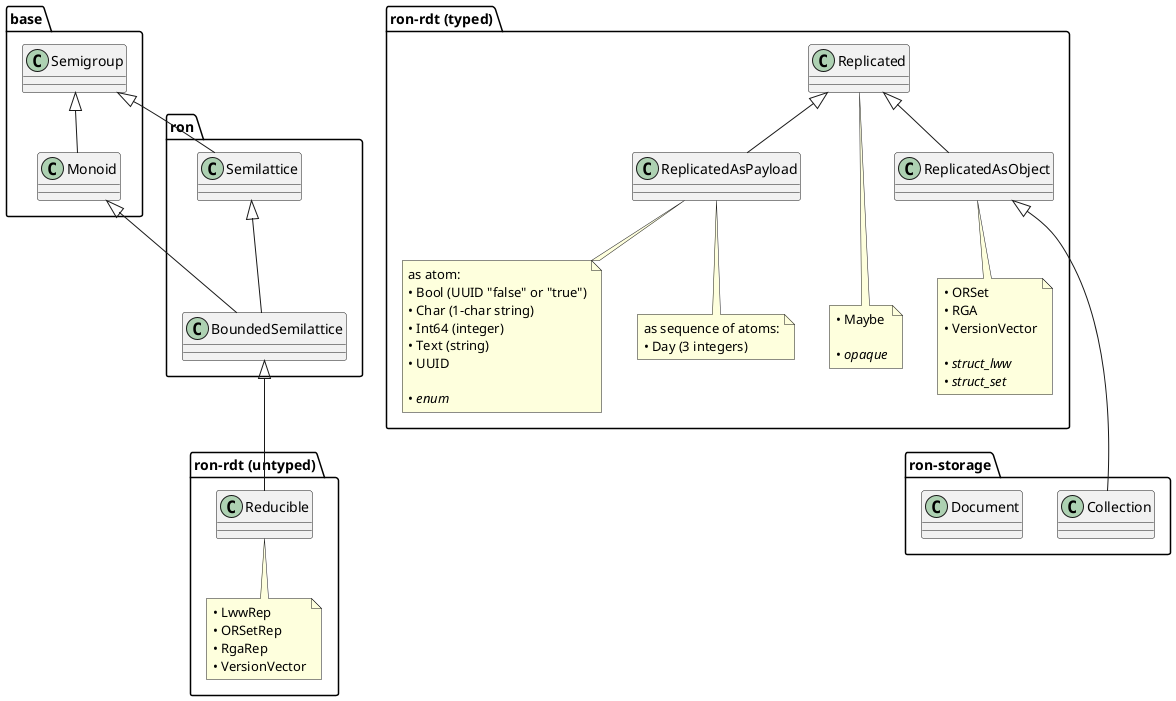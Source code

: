 @startuml RonClassesAndInstances
    package base {
        Semigroup <|-- Monoid
    }

    package ron {
        Semigroup <|-- Semilattice
        Semilattice <|-- BoundedSemilattice
        Monoid <|-- BoundedSemilattice
    }

    package "ron-rdt (untyped)" {
        BoundedSemilattice <|-- Reducible

        note as instances_Reducible
            • LwwRep
            • ORSetRep
            • RgaRep
            • VersionVector
        end note
        Reducible -- instances_Reducible
    }

    package "ron-rdt (typed)" {
        Replicated <|-- ReplicatedAsObject
        Replicated <|-- ReplicatedAsPayload

        note as instances_Replicated
            • Maybe

            • <i>opaque</i>
        end note
        Replicated --- instances_Replicated

        note as instances_ReplicatedAsObject
            • ORSet
            • RGA
            • VersionVector

            • <i>struct_lww</i>
            • <i>struct_set</i>
        end note
        ReplicatedAsObject -- instances_ReplicatedAsObject

        note as instances_ReplicatedAsPayload1
            as atom:
            • Bool (UUID "false" or "true")
            • Char (1-char string)
            • Int64 (integer)
            • Text (string)
            • UUID

            • <i>enum</i>
        end note
        ReplicatedAsPayload -- instances_ReplicatedAsPayload1

        note as instances_ReplicatedAsPayload2
            as sequence of atoms:
            • Day (3 integers)
        end note
        ReplicatedAsPayload -- instances_ReplicatedAsPayload2
    }

    package ron-storage {
        ReplicatedAsObject <|--- Collection
        class Document
    }
@enduml
